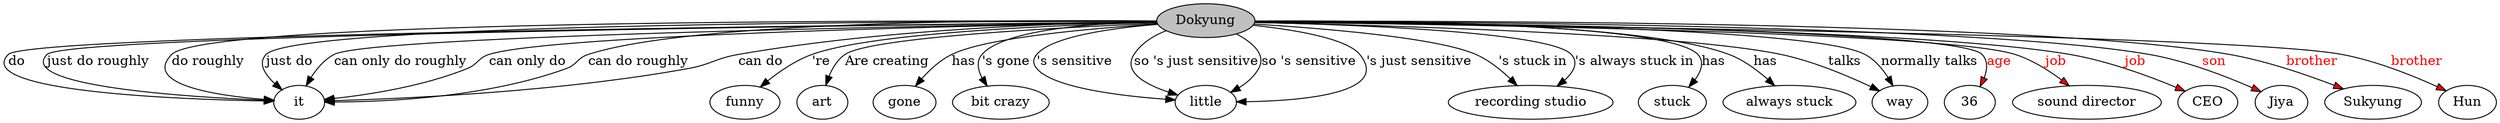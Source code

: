 // The Round Table
digraph {
	0 [label=Dokyung fillcolor=gray style=filled]
	1 [label=it]
	0 -> 1 [label=do]
	0 -> 1 [label="just do roughly"]
	0 -> 1 [label="do roughly"]
	0 -> 1 [label="just do"]
	0 -> 1 [label="can only do roughly"]
	0 -> 1 [label="can only do"]
	0 -> 1 [label="can do roughly"]
	0 -> 1 [label="can do"]
	2 [label=funny]
	0 -> 2 [label="'re"]
	3 [label=art]
	0 -> 3 [label="Are creating"]
	4 [label=gone]
	0 -> 4 [label=has]
	5 [label="bit crazy"]
	0 -> 5 [label="'s gone"]
	6 [label=little]
	0 -> 6 [label="'s sensitive"]
	7 [label="recording studio"]
	0 -> 7 [label="'s stuck in"]
	8 [label=stuck]
	0 -> 8 [label=has]
	9 [label="always stuck"]
	0 -> 9 [label=has]
	0 -> 6 [label="so 's just sensitive"]
	0 -> 6 [label="so 's sensitive"]
	0 -> 7 [label="'s always stuck in"]
	0 -> 6 [label="'s just sensitive"]
	10 [label=way]
	0 -> 10 [label=talks]
	0 -> 10 [label="normally talks"]
	11 [label=36]
	0 -> 11 [label=age fillcolor=red fontcolor=red style=filled]
	12 [label="sound director"]
	0 -> 12 [label=job fillcolor=red fontcolor=red style=filled]
	13 [label=CEO]
	0 -> 13 [label=job fillcolor=red fontcolor=red style=filled]
	14 [label=Jiya]
	0 -> 14 [label=son fillcolor=red fontcolor=red style=filled]
	15 [label=Sukyung]
	0 -> 15 [label=brother fillcolor=red fontcolor=red style=filled]
	16 [label=Hun]
	0 -> 16 [label=brother fillcolor=red fontcolor=red style=filled]
}
